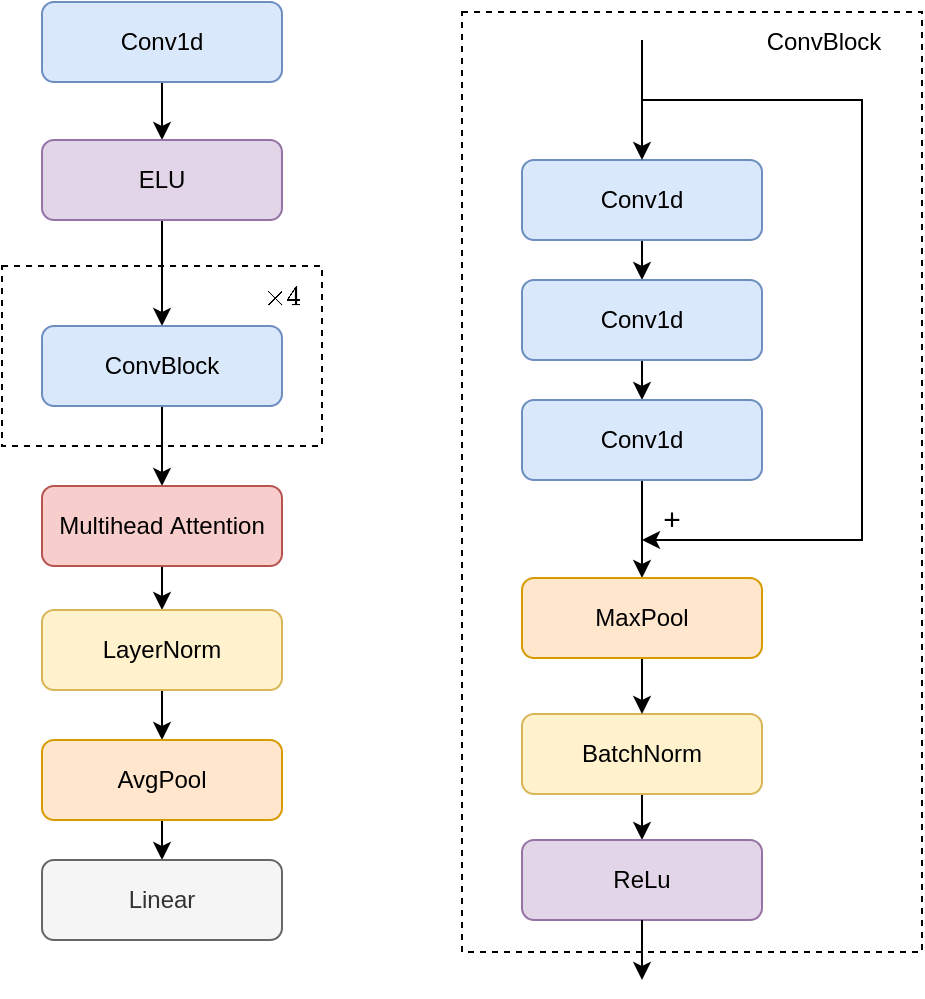 <mxfile version="24.4.13" type="device">
  <diagram name="第 1 页" id="_ySgYksEDE-FE1QrUlG2">
    <mxGraphModel dx="701" dy="805" grid="1" gridSize="10" guides="1" tooltips="1" connect="1" arrows="1" fold="1" page="1" pageScale="1" pageWidth="827" pageHeight="1169" math="1" shadow="0">
      <root>
        <mxCell id="0" />
        <mxCell id="1" parent="0" />
        <mxCell id="aQbyuSMh0ohU45B-UWGB-4" style="edgeStyle=orthogonalEdgeStyle;rounded=0;orthogonalLoop=1;jettySize=auto;html=1;exitX=0.5;exitY=1;exitDx=0;exitDy=0;entryX=0.5;entryY=0;entryDx=0;entryDy=0;" edge="1" parent="1" source="aQbyuSMh0ohU45B-UWGB-1" target="aQbyuSMh0ohU45B-UWGB-2">
          <mxGeometry relative="1" as="geometry" />
        </mxCell>
        <mxCell id="aQbyuSMh0ohU45B-UWGB-1" value="Conv1d" style="rounded=1;whiteSpace=wrap;html=1;fillColor=#dae8fc;strokeColor=#6c8ebf;" vertex="1" parent="1">
          <mxGeometry x="120" y="201" width="120" height="40" as="geometry" />
        </mxCell>
        <mxCell id="aQbyuSMh0ohU45B-UWGB-5" style="edgeStyle=orthogonalEdgeStyle;rounded=0;orthogonalLoop=1;jettySize=auto;html=1;exitX=0.5;exitY=1;exitDx=0;exitDy=0;entryX=0.5;entryY=0;entryDx=0;entryDy=0;" edge="1" parent="1" source="aQbyuSMh0ohU45B-UWGB-2" target="aQbyuSMh0ohU45B-UWGB-3">
          <mxGeometry relative="1" as="geometry" />
        </mxCell>
        <mxCell id="aQbyuSMh0ohU45B-UWGB-2" value="ELU" style="rounded=1;whiteSpace=wrap;html=1;fillColor=#e1d5e7;strokeColor=#9673a6;" vertex="1" parent="1">
          <mxGeometry x="120" y="270" width="120" height="40" as="geometry" />
        </mxCell>
        <mxCell id="aQbyuSMh0ohU45B-UWGB-8" style="edgeStyle=orthogonalEdgeStyle;rounded=0;orthogonalLoop=1;jettySize=auto;html=1;exitX=0.5;exitY=1;exitDx=0;exitDy=0;entryX=0.5;entryY=0;entryDx=0;entryDy=0;" edge="1" parent="1" source="aQbyuSMh0ohU45B-UWGB-3" target="aQbyuSMh0ohU45B-UWGB-6">
          <mxGeometry relative="1" as="geometry" />
        </mxCell>
        <mxCell id="aQbyuSMh0ohU45B-UWGB-3" value="ConvBlock" style="rounded=1;whiteSpace=wrap;html=1;fillColor=#dae8fc;strokeColor=#6c8ebf;" vertex="1" parent="1">
          <mxGeometry x="120" y="363" width="120" height="40" as="geometry" />
        </mxCell>
        <mxCell id="aQbyuSMh0ohU45B-UWGB-9" style="edgeStyle=orthogonalEdgeStyle;rounded=0;orthogonalLoop=1;jettySize=auto;html=1;exitX=0.5;exitY=1;exitDx=0;exitDy=0;" edge="1" parent="1" source="aQbyuSMh0ohU45B-UWGB-6" target="aQbyuSMh0ohU45B-UWGB-7">
          <mxGeometry relative="1" as="geometry" />
        </mxCell>
        <mxCell id="aQbyuSMh0ohU45B-UWGB-6" value="Multihead&amp;nbsp;&lt;span style=&quot;background-color: initial;&quot;&gt;Attention&lt;/span&gt;" style="rounded=1;whiteSpace=wrap;html=1;fillColor=#f8cecc;strokeColor=#b85450;" vertex="1" parent="1">
          <mxGeometry x="120" y="443" width="120" height="40" as="geometry" />
        </mxCell>
        <mxCell id="aQbyuSMh0ohU45B-UWGB-12" style="edgeStyle=orthogonalEdgeStyle;rounded=0;orthogonalLoop=1;jettySize=auto;html=1;exitX=0.5;exitY=1;exitDx=0;exitDy=0;entryX=0.5;entryY=0;entryDx=0;entryDy=0;" edge="1" parent="1" source="aQbyuSMh0ohU45B-UWGB-7" target="aQbyuSMh0ohU45B-UWGB-10">
          <mxGeometry relative="1" as="geometry" />
        </mxCell>
        <mxCell id="aQbyuSMh0ohU45B-UWGB-7" value="LayerNorm" style="rounded=1;whiteSpace=wrap;html=1;fillColor=#fff2cc;strokeColor=#d6b656;" vertex="1" parent="1">
          <mxGeometry x="120" y="505" width="120" height="40" as="geometry" />
        </mxCell>
        <mxCell id="aQbyuSMh0ohU45B-UWGB-13" style="edgeStyle=orthogonalEdgeStyle;rounded=0;orthogonalLoop=1;jettySize=auto;html=1;exitX=0.5;exitY=1;exitDx=0;exitDy=0;entryX=0.5;entryY=0;entryDx=0;entryDy=0;" edge="1" parent="1" source="aQbyuSMh0ohU45B-UWGB-10" target="aQbyuSMh0ohU45B-UWGB-11">
          <mxGeometry relative="1" as="geometry" />
        </mxCell>
        <mxCell id="aQbyuSMh0ohU45B-UWGB-10" value="AvgPool" style="rounded=1;whiteSpace=wrap;html=1;fillColor=#ffe6cc;strokeColor=#d79b00;" vertex="1" parent="1">
          <mxGeometry x="120" y="570" width="120" height="40" as="geometry" />
        </mxCell>
        <mxCell id="aQbyuSMh0ohU45B-UWGB-11" value="Linear" style="rounded=1;whiteSpace=wrap;html=1;fillColor=#f5f5f5;fontColor=#333333;strokeColor=#666666;" vertex="1" parent="1">
          <mxGeometry x="120" y="630" width="120" height="40" as="geometry" />
        </mxCell>
        <mxCell id="aQbyuSMh0ohU45B-UWGB-15" value="" style="rounded=0;whiteSpace=wrap;html=1;dashed=1;fillColor=none;" vertex="1" parent="1">
          <mxGeometry x="100" y="333" width="160" height="90" as="geometry" />
        </mxCell>
        <mxCell id="aQbyuSMh0ohU45B-UWGB-16" value="`\times 4`" style="text;html=1;align=center;verticalAlign=middle;whiteSpace=wrap;rounded=0;" vertex="1" parent="1">
          <mxGeometry x="210" y="333" width="60" height="30" as="geometry" />
        </mxCell>
        <mxCell id="aQbyuSMh0ohU45B-UWGB-22" style="edgeStyle=orthogonalEdgeStyle;rounded=0;orthogonalLoop=1;jettySize=auto;html=1;exitX=0.5;exitY=1;exitDx=0;exitDy=0;entryX=0.5;entryY=0;entryDx=0;entryDy=0;" edge="1" parent="1" source="aQbyuSMh0ohU45B-UWGB-18" target="aQbyuSMh0ohU45B-UWGB-19">
          <mxGeometry relative="1" as="geometry" />
        </mxCell>
        <mxCell id="aQbyuSMh0ohU45B-UWGB-18" value="Conv1d" style="rounded=1;whiteSpace=wrap;html=1;fillColor=#dae8fc;strokeColor=#6c8ebf;" vertex="1" parent="1">
          <mxGeometry x="360" y="280" width="120" height="40" as="geometry" />
        </mxCell>
        <mxCell id="aQbyuSMh0ohU45B-UWGB-23" style="edgeStyle=orthogonalEdgeStyle;rounded=0;orthogonalLoop=1;jettySize=auto;html=1;exitX=0.5;exitY=1;exitDx=0;exitDy=0;entryX=0.5;entryY=0;entryDx=0;entryDy=0;" edge="1" parent="1" source="aQbyuSMh0ohU45B-UWGB-19" target="aQbyuSMh0ohU45B-UWGB-20">
          <mxGeometry relative="1" as="geometry" />
        </mxCell>
        <mxCell id="aQbyuSMh0ohU45B-UWGB-19" value="Conv1d" style="rounded=1;whiteSpace=wrap;html=1;fillColor=#dae8fc;strokeColor=#6c8ebf;" vertex="1" parent="1">
          <mxGeometry x="360" y="340" width="120" height="40" as="geometry" />
        </mxCell>
        <mxCell id="aQbyuSMh0ohU45B-UWGB-27" style="edgeStyle=orthogonalEdgeStyle;rounded=0;orthogonalLoop=1;jettySize=auto;html=1;exitX=0.5;exitY=1;exitDx=0;exitDy=0;entryX=0.5;entryY=0;entryDx=0;entryDy=0;" edge="1" parent="1" source="aQbyuSMh0ohU45B-UWGB-20" target="aQbyuSMh0ohU45B-UWGB-25">
          <mxGeometry relative="1" as="geometry" />
        </mxCell>
        <mxCell id="aQbyuSMh0ohU45B-UWGB-20" value="Conv1d" style="rounded=1;whiteSpace=wrap;html=1;fillColor=#dae8fc;strokeColor=#6c8ebf;" vertex="1" parent="1">
          <mxGeometry x="360" y="400" width="120" height="40" as="geometry" />
        </mxCell>
        <mxCell id="aQbyuSMh0ohU45B-UWGB-33" style="edgeStyle=orthogonalEdgeStyle;rounded=0;orthogonalLoop=1;jettySize=auto;html=1;exitX=0.5;exitY=1;exitDx=0;exitDy=0;entryX=0.5;entryY=0;entryDx=0;entryDy=0;" edge="1" parent="1" source="aQbyuSMh0ohU45B-UWGB-21" target="aQbyuSMh0ohU45B-UWGB-26">
          <mxGeometry relative="1" as="geometry" />
        </mxCell>
        <mxCell id="aQbyuSMh0ohU45B-UWGB-21" value="BatchNorm" style="rounded=1;whiteSpace=wrap;html=1;fillColor=#fff2cc;strokeColor=#d6b656;" vertex="1" parent="1">
          <mxGeometry x="360" y="557" width="120" height="40" as="geometry" />
        </mxCell>
        <mxCell id="aQbyuSMh0ohU45B-UWGB-24" value="" style="endArrow=classic;html=1;rounded=0;entryX=0.5;entryY=0;entryDx=0;entryDy=0;" edge="1" parent="1" target="aQbyuSMh0ohU45B-UWGB-18">
          <mxGeometry width="50" height="50" relative="1" as="geometry">
            <mxPoint x="420" y="220" as="sourcePoint" />
            <mxPoint x="390" y="490" as="targetPoint" />
          </mxGeometry>
        </mxCell>
        <mxCell id="aQbyuSMh0ohU45B-UWGB-31" style="edgeStyle=orthogonalEdgeStyle;rounded=0;orthogonalLoop=1;jettySize=auto;html=1;exitX=0.5;exitY=1;exitDx=0;exitDy=0;entryX=0.5;entryY=0;entryDx=0;entryDy=0;" edge="1" parent="1" source="aQbyuSMh0ohU45B-UWGB-25" target="aQbyuSMh0ohU45B-UWGB-21">
          <mxGeometry relative="1" as="geometry" />
        </mxCell>
        <mxCell id="aQbyuSMh0ohU45B-UWGB-25" value="MaxPool" style="rounded=1;whiteSpace=wrap;html=1;fillColor=#ffe6cc;strokeColor=#d79b00;" vertex="1" parent="1">
          <mxGeometry x="360" y="489" width="120" height="40" as="geometry" />
        </mxCell>
        <mxCell id="aQbyuSMh0ohU45B-UWGB-26" value="ReLu" style="rounded=1;whiteSpace=wrap;html=1;fillColor=#e1d5e7;strokeColor=#9673a6;" vertex="1" parent="1">
          <mxGeometry x="360" y="620" width="120" height="40" as="geometry" />
        </mxCell>
        <mxCell id="aQbyuSMh0ohU45B-UWGB-28" value="" style="endArrow=classic;html=1;rounded=0;" edge="1" parent="1">
          <mxGeometry width="50" height="50" relative="1" as="geometry">
            <mxPoint x="420" y="250" as="sourcePoint" />
            <mxPoint x="420" y="470" as="targetPoint" />
            <Array as="points">
              <mxPoint x="530" y="250" />
              <mxPoint x="530" y="470" />
            </Array>
          </mxGeometry>
        </mxCell>
        <mxCell id="aQbyuSMh0ohU45B-UWGB-30" value="&lt;font style=&quot;font-size: 15px;&quot;&gt;+&lt;/font&gt;" style="text;html=1;align=center;verticalAlign=middle;whiteSpace=wrap;rounded=0;" vertex="1" parent="1">
          <mxGeometry x="405" y="444" width="60" height="30" as="geometry" />
        </mxCell>
        <mxCell id="aQbyuSMh0ohU45B-UWGB-32" value="" style="rounded=0;whiteSpace=wrap;html=1;fillColor=none;dashed=1;" vertex="1" parent="1">
          <mxGeometry x="330" y="206" width="230" height="470" as="geometry" />
        </mxCell>
        <mxCell id="aQbyuSMh0ohU45B-UWGB-34" value="" style="endArrow=classic;html=1;rounded=0;exitX=0.5;exitY=1;exitDx=0;exitDy=0;" edge="1" parent="1" source="aQbyuSMh0ohU45B-UWGB-26">
          <mxGeometry width="50" height="50" relative="1" as="geometry">
            <mxPoint x="340" y="540" as="sourcePoint" />
            <mxPoint x="420" y="690" as="targetPoint" />
          </mxGeometry>
        </mxCell>
        <mxCell id="aQbyuSMh0ohU45B-UWGB-36" value="ConvBlock" style="text;html=1;align=center;verticalAlign=middle;whiteSpace=wrap;rounded=0;" vertex="1" parent="1">
          <mxGeometry x="481" y="206" width="60" height="30" as="geometry" />
        </mxCell>
      </root>
    </mxGraphModel>
  </diagram>
</mxfile>
